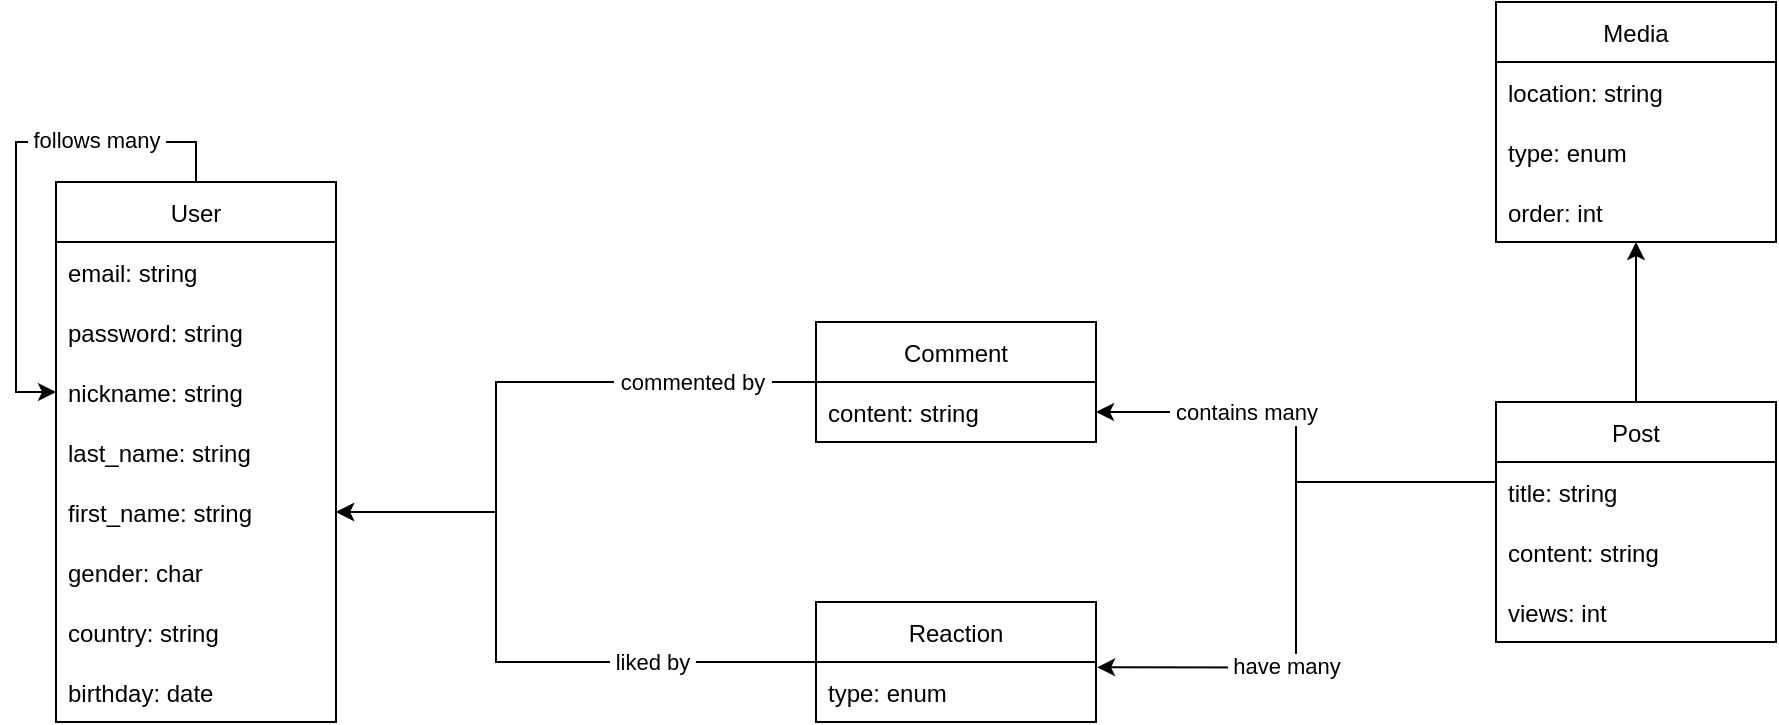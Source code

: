 <mxfile version="17.4.2" type="device"><diagram id="rnCXTlkoUQKuNqB-FDuG" name="class-diagram"><mxGraphModel dx="1888" dy="712" grid="1" gridSize="10" guides="1" tooltips="1" connect="1" arrows="1" fold="1" page="1" pageScale="1" pageWidth="850" pageHeight="1100" math="0" shadow="0"><root><mxCell id="0"/><mxCell id="1" parent="0"/><mxCell id="UwtW_BQgGvnsZkGIWJ4W-48" style="edgeStyle=orthogonalEdgeStyle;rounded=0;orthogonalLoop=1;jettySize=auto;html=1;entryX=0.5;entryY=1;entryDx=0;entryDy=0;entryPerimeter=0;" edge="1" parent="1" source="UwtW_BQgGvnsZkGIWJ4W-9" target="UwtW_BQgGvnsZkGIWJ4W-47"><mxGeometry relative="1" as="geometry"/></mxCell><mxCell id="UwtW_BQgGvnsZkGIWJ4W-49" style="edgeStyle=orthogonalEdgeStyle;rounded=0;orthogonalLoop=1;jettySize=auto;html=1;entryX=1;entryY=0.5;entryDx=0;entryDy=0;" edge="1" parent="1" source="UwtW_BQgGvnsZkGIWJ4W-9" target="UwtW_BQgGvnsZkGIWJ4W-25"><mxGeometry relative="1" as="geometry"><Array as="points"><mxPoint x="560" y="280"/><mxPoint x="560" y="245"/></Array></mxGeometry></mxCell><mxCell id="UwtW_BQgGvnsZkGIWJ4W-60" value="&amp;nbsp;contains many&amp;nbsp;" style="edgeLabel;html=1;align=center;verticalAlign=middle;resizable=0;points=[];" vertex="1" connectable="0" parent="UwtW_BQgGvnsZkGIWJ4W-49"><mxGeometry x="0.362" relative="1" as="geometry"><mxPoint as="offset"/></mxGeometry></mxCell><mxCell id="UwtW_BQgGvnsZkGIWJ4W-9" value="Post" style="swimlane;fontStyle=0;childLayout=stackLayout;horizontal=1;startSize=30;horizontalStack=0;resizeParent=1;resizeParentMax=0;resizeLast=0;collapsible=1;marginBottom=0;" vertex="1" parent="1"><mxGeometry x="660" y="240" width="140" height="120" as="geometry"/></mxCell><mxCell id="UwtW_BQgGvnsZkGIWJ4W-76" value="title: string" style="text;strokeColor=none;fillColor=none;align=left;verticalAlign=middle;spacingLeft=4;spacingRight=4;overflow=hidden;points=[[0,0.5],[1,0.5]];portConstraint=eastwest;rotatable=0;" vertex="1" parent="UwtW_BQgGvnsZkGIWJ4W-9"><mxGeometry y="30" width="140" height="30" as="geometry"/></mxCell><mxCell id="UwtW_BQgGvnsZkGIWJ4W-13" value="content: string" style="text;strokeColor=none;fillColor=none;align=left;verticalAlign=middle;spacingLeft=4;spacingRight=4;overflow=hidden;points=[[0,0.5],[1,0.5]];portConstraint=eastwest;rotatable=0;" vertex="1" parent="UwtW_BQgGvnsZkGIWJ4W-9"><mxGeometry y="60" width="140" height="30" as="geometry"/></mxCell><mxCell id="UwtW_BQgGvnsZkGIWJ4W-75" value="views: int" style="text;strokeColor=none;fillColor=none;align=left;verticalAlign=middle;spacingLeft=4;spacingRight=4;overflow=hidden;points=[[0,0.5],[1,0.5]];portConstraint=eastwest;rotatable=0;" vertex="1" parent="UwtW_BQgGvnsZkGIWJ4W-9"><mxGeometry y="90" width="140" height="30" as="geometry"/></mxCell><mxCell id="UwtW_BQgGvnsZkGIWJ4W-16" value="User" style="swimlane;fontStyle=0;childLayout=stackLayout;horizontal=1;startSize=30;horizontalStack=0;resizeParent=1;resizeParentMax=0;resizeLast=0;collapsible=1;marginBottom=0;" vertex="1" parent="1"><mxGeometry x="-60" y="130" width="140" height="270" as="geometry"/></mxCell><mxCell id="UwtW_BQgGvnsZkGIWJ4W-29" value="email: string" style="text;strokeColor=none;fillColor=none;align=left;verticalAlign=middle;spacingLeft=4;spacingRight=4;overflow=hidden;points=[[0,0.5],[1,0.5]];portConstraint=eastwest;rotatable=0;" vertex="1" parent="UwtW_BQgGvnsZkGIWJ4W-16"><mxGeometry y="30" width="140" height="30" as="geometry"/></mxCell><mxCell id="UwtW_BQgGvnsZkGIWJ4W-30" value="password: string" style="text;strokeColor=none;fillColor=none;align=left;verticalAlign=middle;spacingLeft=4;spacingRight=4;overflow=hidden;points=[[0,0.5],[1,0.5]];portConstraint=eastwest;rotatable=0;" vertex="1" parent="UwtW_BQgGvnsZkGIWJ4W-16"><mxGeometry y="60" width="140" height="30" as="geometry"/></mxCell><mxCell id="UwtW_BQgGvnsZkGIWJ4W-17" value="nickname: string" style="text;strokeColor=none;fillColor=none;align=left;verticalAlign=middle;spacingLeft=4;spacingRight=4;overflow=hidden;points=[[0,0.5],[1,0.5]];portConstraint=eastwest;rotatable=0;" vertex="1" parent="UwtW_BQgGvnsZkGIWJ4W-16"><mxGeometry y="90" width="140" height="30" as="geometry"/></mxCell><mxCell id="UwtW_BQgGvnsZkGIWJ4W-20" value="last_name: string" style="text;strokeColor=none;fillColor=none;align=left;verticalAlign=middle;spacingLeft=4;spacingRight=4;overflow=hidden;points=[[0,0.5],[1,0.5]];portConstraint=eastwest;rotatable=0;" vertex="1" parent="UwtW_BQgGvnsZkGIWJ4W-16"><mxGeometry y="120" width="140" height="30" as="geometry"/></mxCell><mxCell id="UwtW_BQgGvnsZkGIWJ4W-21" value="first_name: string" style="text;strokeColor=none;fillColor=none;align=left;verticalAlign=middle;spacingLeft=4;spacingRight=4;overflow=hidden;points=[[0,0.5],[1,0.5]];portConstraint=eastwest;rotatable=0;" vertex="1" parent="UwtW_BQgGvnsZkGIWJ4W-16"><mxGeometry y="150" width="140" height="30" as="geometry"/></mxCell><mxCell id="UwtW_BQgGvnsZkGIWJ4W-18" value="gender: char" style="text;strokeColor=none;fillColor=none;align=left;verticalAlign=middle;spacingLeft=4;spacingRight=4;overflow=hidden;points=[[0,0.5],[1,0.5]];portConstraint=eastwest;rotatable=0;" vertex="1" parent="UwtW_BQgGvnsZkGIWJ4W-16"><mxGeometry y="180" width="140" height="30" as="geometry"/></mxCell><mxCell id="UwtW_BQgGvnsZkGIWJ4W-22" value="country: string" style="text;strokeColor=none;fillColor=none;align=left;verticalAlign=middle;spacingLeft=4;spacingRight=4;overflow=hidden;points=[[0,0.5],[1,0.5]];portConstraint=eastwest;rotatable=0;" vertex="1" parent="UwtW_BQgGvnsZkGIWJ4W-16"><mxGeometry y="210" width="140" height="30" as="geometry"/></mxCell><mxCell id="UwtW_BQgGvnsZkGIWJ4W-23" value="birthday: date" style="text;strokeColor=none;fillColor=none;align=left;verticalAlign=middle;spacingLeft=4;spacingRight=4;overflow=hidden;points=[[0,0.5],[1,0.5]];portConstraint=eastwest;rotatable=0;" vertex="1" parent="UwtW_BQgGvnsZkGIWJ4W-16"><mxGeometry y="240" width="140" height="30" as="geometry"/></mxCell><mxCell id="UwtW_BQgGvnsZkGIWJ4W-72" style="edgeStyle=orthogonalEdgeStyle;rounded=0;orthogonalLoop=1;jettySize=auto;html=1;entryX=0;entryY=0.5;entryDx=0;entryDy=0;" edge="1" parent="UwtW_BQgGvnsZkGIWJ4W-16" source="UwtW_BQgGvnsZkGIWJ4W-16" target="UwtW_BQgGvnsZkGIWJ4W-17"><mxGeometry relative="1" as="geometry"/></mxCell><mxCell id="UwtW_BQgGvnsZkGIWJ4W-74" value="&amp;nbsp;follows many&amp;nbsp;" style="edgeLabel;html=1;align=center;verticalAlign=middle;resizable=0;points=[];" vertex="1" connectable="0" parent="UwtW_BQgGvnsZkGIWJ4W-72"><mxGeometry x="-0.387" y="-1" relative="1" as="geometry"><mxPoint x="8" as="offset"/></mxGeometry></mxCell><mxCell id="UwtW_BQgGvnsZkGIWJ4W-54" style="edgeStyle=orthogonalEdgeStyle;rounded=0;orthogonalLoop=1;jettySize=auto;html=1;" edge="1" parent="1" source="UwtW_BQgGvnsZkGIWJ4W-24"><mxGeometry relative="1" as="geometry"><mxPoint x="80" y="295" as="targetPoint"/><Array as="points"><mxPoint x="160" y="230"/><mxPoint x="160" y="295"/></Array></mxGeometry></mxCell><mxCell id="UwtW_BQgGvnsZkGIWJ4W-57" value="&amp;nbsp;commented by&amp;nbsp;" style="edgeLabel;html=1;align=center;verticalAlign=middle;resizable=0;points=[];" vertex="1" connectable="0" parent="UwtW_BQgGvnsZkGIWJ4W-54"><mxGeometry x="-0.547" relative="1" as="geometry"><mxPoint x="7" as="offset"/></mxGeometry></mxCell><mxCell id="UwtW_BQgGvnsZkGIWJ4W-24" value="Comment" style="swimlane;fontStyle=0;childLayout=stackLayout;horizontal=1;startSize=30;horizontalStack=0;resizeParent=1;resizeParentMax=0;resizeLast=0;collapsible=1;marginBottom=0;" vertex="1" parent="1"><mxGeometry x="320" y="200" width="140" height="60" as="geometry"/></mxCell><mxCell id="UwtW_BQgGvnsZkGIWJ4W-25" value="content: string" style="text;strokeColor=none;fillColor=none;align=left;verticalAlign=middle;spacingLeft=4;spacingRight=4;overflow=hidden;points=[[0,0.5],[1,0.5]];portConstraint=eastwest;rotatable=0;" vertex="1" parent="UwtW_BQgGvnsZkGIWJ4W-24"><mxGeometry y="30" width="140" height="30" as="geometry"/></mxCell><mxCell id="UwtW_BQgGvnsZkGIWJ4W-56" style="edgeStyle=orthogonalEdgeStyle;rounded=0;orthogonalLoop=1;jettySize=auto;html=1;" edge="1" parent="1" source="UwtW_BQgGvnsZkGIWJ4W-40"><mxGeometry relative="1" as="geometry"><mxPoint x="80" y="295" as="targetPoint"/><Array as="points"><mxPoint x="160" y="370"/><mxPoint x="160" y="295"/><mxPoint x="80" y="295"/></Array></mxGeometry></mxCell><mxCell id="UwtW_BQgGvnsZkGIWJ4W-58" value="&amp;nbsp;liked by&amp;nbsp;" style="edgeLabel;html=1;align=center;verticalAlign=middle;resizable=0;points=[];" vertex="1" connectable="0" parent="UwtW_BQgGvnsZkGIWJ4W-56"><mxGeometry x="-0.22" y="2" relative="1" as="geometry"><mxPoint x="41" y="-2" as="offset"/></mxGeometry></mxCell><mxCell id="UwtW_BQgGvnsZkGIWJ4W-40" value="Reaction" style="swimlane;fontStyle=0;childLayout=stackLayout;horizontal=1;startSize=30;horizontalStack=0;resizeParent=1;resizeParentMax=0;resizeLast=0;collapsible=1;marginBottom=0;" vertex="1" parent="1"><mxGeometry x="320" y="340" width="140" height="60" as="geometry"/></mxCell><mxCell id="UwtW_BQgGvnsZkGIWJ4W-41" value="type: enum" style="text;strokeColor=none;fillColor=none;align=left;verticalAlign=middle;spacingLeft=4;spacingRight=4;overflow=hidden;points=[[0,0.5],[1,0.5]];portConstraint=eastwest;rotatable=0;" vertex="1" parent="UwtW_BQgGvnsZkGIWJ4W-40"><mxGeometry y="30" width="140" height="30" as="geometry"/></mxCell><mxCell id="UwtW_BQgGvnsZkGIWJ4W-42" value="Media" style="swimlane;fontStyle=0;childLayout=stackLayout;horizontal=1;startSize=30;horizontalStack=0;resizeParent=1;resizeParentMax=0;resizeLast=0;collapsible=1;marginBottom=0;" vertex="1" parent="1"><mxGeometry x="660" y="40" width="140" height="120" as="geometry"/></mxCell><mxCell id="UwtW_BQgGvnsZkGIWJ4W-43" value="location: string" style="text;strokeColor=none;fillColor=none;align=left;verticalAlign=middle;spacingLeft=4;spacingRight=4;overflow=hidden;points=[[0,0.5],[1,0.5]];portConstraint=eastwest;rotatable=0;" vertex="1" parent="UwtW_BQgGvnsZkGIWJ4W-42"><mxGeometry y="30" width="140" height="30" as="geometry"/></mxCell><mxCell id="UwtW_BQgGvnsZkGIWJ4W-46" value="type: enum" style="text;strokeColor=none;fillColor=none;align=left;verticalAlign=middle;spacingLeft=4;spacingRight=4;overflow=hidden;points=[[0,0.5],[1,0.5]];portConstraint=eastwest;rotatable=0;" vertex="1" parent="UwtW_BQgGvnsZkGIWJ4W-42"><mxGeometry y="60" width="140" height="30" as="geometry"/></mxCell><mxCell id="UwtW_BQgGvnsZkGIWJ4W-47" value="order: int" style="text;strokeColor=none;fillColor=none;align=left;verticalAlign=middle;spacingLeft=4;spacingRight=4;overflow=hidden;points=[[0,0.5],[1,0.5]];portConstraint=eastwest;rotatable=0;" vertex="1" parent="UwtW_BQgGvnsZkGIWJ4W-42"><mxGeometry y="90" width="140" height="30" as="geometry"/></mxCell><mxCell id="UwtW_BQgGvnsZkGIWJ4W-59" style="edgeStyle=orthogonalEdgeStyle;rounded=0;orthogonalLoop=1;jettySize=auto;html=1;entryX=1.004;entryY=0.089;entryDx=0;entryDy=0;entryPerimeter=0;" edge="1" parent="1" target="UwtW_BQgGvnsZkGIWJ4W-41"><mxGeometry relative="1" as="geometry"><mxPoint x="660" y="300" as="sourcePoint"/><Array as="points"><mxPoint x="660" y="280"/><mxPoint x="560" y="280"/><mxPoint x="560" y="373"/></Array></mxGeometry></mxCell><mxCell id="UwtW_BQgGvnsZkGIWJ4W-61" value="&amp;nbsp;have many&amp;nbsp;" style="edgeLabel;html=1;align=center;verticalAlign=middle;resizable=0;points=[];" vertex="1" connectable="0" parent="UwtW_BQgGvnsZkGIWJ4W-59"><mxGeometry x="0.396" y="-1" relative="1" as="geometry"><mxPoint as="offset"/></mxGeometry></mxCell></root></mxGraphModel></diagram></mxfile>